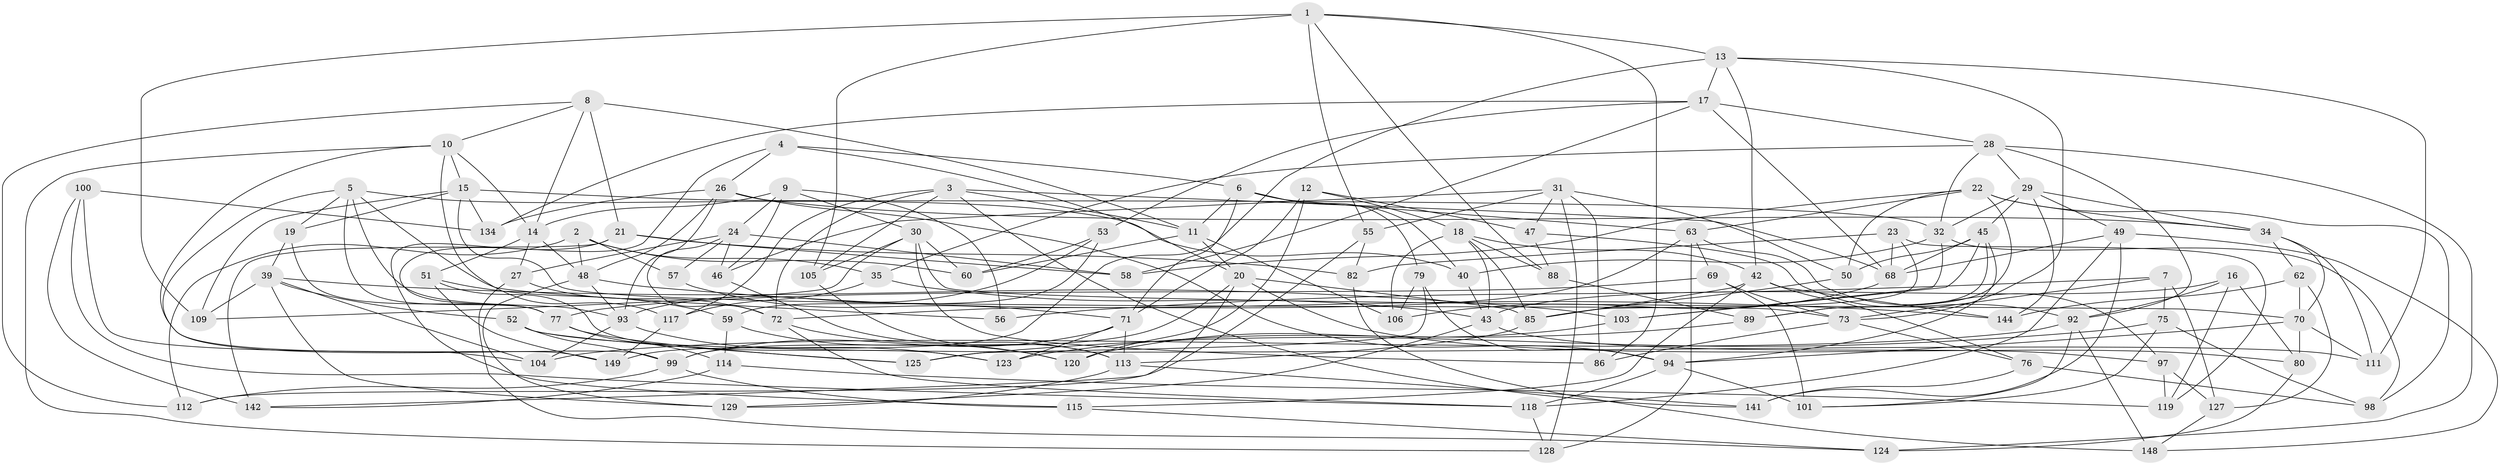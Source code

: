 // Generated by graph-tools (version 1.1) at 2025/24/03/03/25 07:24:29]
// undirected, 104 vertices, 249 edges
graph export_dot {
graph [start="1"]
  node [color=gray90,style=filled];
  1 [super="+146"];
  2 [super="+137"];
  3 [super="+25"];
  4;
  5 [super="+90"];
  6 [super="+38"];
  7;
  8 [super="+61"];
  9 [super="+121"];
  10 [super="+36"];
  11 [super="+74"];
  12;
  13 [super="+96"];
  14 [super="+67"];
  15 [super="+136"];
  16;
  17 [super="+41"];
  18 [super="+44"];
  19;
  20 [super="+107"];
  21 [super="+87"];
  22 [super="+64"];
  23;
  24 [super="+37"];
  26 [super="+33"];
  27;
  28 [super="+54"];
  29 [super="+132"];
  30 [super="+66"];
  31 [super="+126"];
  32 [super="+91"];
  34 [super="+131"];
  35;
  39 [super="+145"];
  40;
  42 [super="+147"];
  43 [super="+143"];
  45 [super="+108"];
  46;
  47;
  48 [super="+102"];
  49 [super="+83"];
  50;
  51;
  52;
  53;
  55;
  56;
  57;
  58;
  59;
  60;
  62;
  63 [super="+65"];
  68 [super="+78"];
  69;
  70 [super="+81"];
  71 [super="+116"];
  72 [super="+138"];
  73 [super="+130"];
  75;
  76;
  77 [super="+84"];
  79;
  80;
  82;
  85 [super="+135"];
  86;
  88;
  89;
  92 [super="+110"];
  93 [super="+140"];
  94 [super="+95"];
  97;
  98;
  99 [super="+133"];
  100;
  101;
  103;
  104;
  105;
  106;
  109;
  111;
  112;
  113 [super="+139"];
  114;
  115;
  117;
  118 [super="+122"];
  119;
  120;
  123;
  124;
  125;
  127;
  128;
  129;
  134;
  141;
  142;
  144;
  148;
  149;
  1 -- 109;
  1 -- 86;
  1 -- 13;
  1 -- 88;
  1 -- 105;
  1 -- 55;
  2 -- 57 [weight=2];
  2 -- 35;
  2 -- 60;
  2 -- 112;
  2 -- 48;
  3 -- 105;
  3 -- 72;
  3 -- 141;
  3 -- 11;
  3 -- 117;
  3 -- 68;
  4 -- 20;
  4 -- 6;
  4 -- 26;
  4 -- 77;
  5 -- 19;
  5 -- 77;
  5 -- 40;
  5 -- 56;
  5 -- 149;
  5 -- 93;
  6 -- 11;
  6 -- 40;
  6 -- 79;
  6 -- 71;
  6 -- 63;
  7 -- 127;
  7 -- 75;
  7 -- 56;
  7 -- 73;
  8 -- 10;
  8 -- 112;
  8 -- 21 [weight=2];
  8 -- 11;
  8 -- 14;
  9 -- 30;
  9 -- 56 [weight=2];
  9 -- 24;
  9 -- 46;
  9 -- 14;
  10 -- 99;
  10 -- 117;
  10 -- 128;
  10 -- 14;
  10 -- 15;
  11 -- 60;
  11 -- 106;
  11 -- 20;
  12 -- 47;
  12 -- 18;
  12 -- 120;
  12 -- 71;
  13 -- 149;
  13 -- 42;
  13 -- 111;
  13 -- 73;
  13 -- 17;
  14 -- 51;
  14 -- 48;
  14 -- 27;
  15 -- 73;
  15 -- 109;
  15 -- 32;
  15 -- 19;
  15 -- 134;
  16 -- 80;
  16 -- 43;
  16 -- 119;
  16 -- 92;
  17 -- 53;
  17 -- 28;
  17 -- 58;
  17 -- 68;
  17 -- 134;
  18 -- 85;
  18 -- 42;
  18 -- 88;
  18 -- 43;
  18 -- 106;
  19 -- 39;
  19 -- 77;
  20 -- 99;
  20 -- 142;
  20 -- 80;
  20 -- 85;
  21 -- 58;
  21 -- 82;
  21 -- 115;
  21 -- 142;
  22 -- 58;
  22 -- 63;
  22 -- 34;
  22 -- 89;
  22 -- 50;
  22 -- 98;
  23 -- 68;
  23 -- 119;
  23 -- 82;
  23 -- 85;
  24 -- 46;
  24 -- 58;
  24 -- 72;
  24 -- 27;
  24 -- 57;
  26 -- 134;
  26 -- 34;
  26 -- 48;
  26 -- 94;
  26 -- 93;
  27 -- 124;
  27 -- 72;
  28 -- 29;
  28 -- 124;
  28 -- 32;
  28 -- 35;
  28 -- 92;
  29 -- 49;
  29 -- 32;
  29 -- 144;
  29 -- 34;
  29 -- 45;
  30 -- 60;
  30 -- 109;
  30 -- 105;
  30 -- 70;
  30 -- 86;
  31 -- 47;
  31 -- 128;
  31 -- 50;
  31 -- 86;
  31 -- 55;
  31 -- 46;
  32 -- 103;
  32 -- 40;
  32 -- 98;
  34 -- 111;
  34 -- 62;
  34 -- 70;
  35 -- 43;
  35 -- 117;
  39 -- 104;
  39 -- 109;
  39 -- 129;
  39 -- 103;
  39 -- 52;
  40 -- 43;
  42 -- 115;
  42 -- 144;
  42 -- 76;
  42 -- 85;
  43 -- 129;
  43 -- 97;
  45 -- 89;
  45 -- 94;
  45 -- 103;
  45 -- 50;
  45 -- 68;
  46 -- 113;
  47 -- 88;
  47 -- 92;
  48 -- 129;
  48 -- 93;
  48 -- 144;
  49 -- 148;
  49 -- 141;
  49 -- 118 [weight=2];
  49 -- 68;
  50 -- 85;
  51 -- 149;
  51 -- 123;
  51 -- 59;
  52 -- 111;
  52 -- 125;
  52 -- 99;
  53 -- 93;
  53 -- 59;
  53 -- 60;
  55 -- 112;
  55 -- 82;
  57 -- 71;
  59 -- 120;
  59 -- 114;
  62 -- 127;
  62 -- 144;
  62 -- 70;
  63 -- 128;
  63 -- 97;
  63 -- 72;
  63 -- 69;
  68 -- 106;
  69 -- 73;
  69 -- 101;
  69 -- 77;
  70 -- 94;
  70 -- 111;
  70 -- 80;
  71 -- 99;
  71 -- 123;
  71 -- 113;
  72 -- 120;
  72 -- 118;
  73 -- 86;
  73 -- 76;
  75 -- 101;
  75 -- 98;
  75 -- 125;
  76 -- 98;
  76 -- 141;
  77 -- 125;
  77 -- 114;
  79 -- 106;
  79 -- 125;
  79 -- 94;
  80 -- 124;
  82 -- 148;
  85 -- 113;
  88 -- 89;
  89 -- 123;
  92 -- 101;
  92 -- 148;
  92 -- 104;
  93 -- 104;
  93 -- 123;
  94 -- 118;
  94 -- 101;
  97 -- 119;
  97 -- 127;
  99 -- 112;
  99 -- 115;
  100 -- 142;
  100 -- 104;
  100 -- 134;
  100 -- 118;
  103 -- 120;
  105 -- 113;
  113 -- 129;
  113 -- 141;
  114 -- 142;
  114 -- 119;
  115 -- 124;
  117 -- 149;
  118 -- 128;
  127 -- 148;
}
